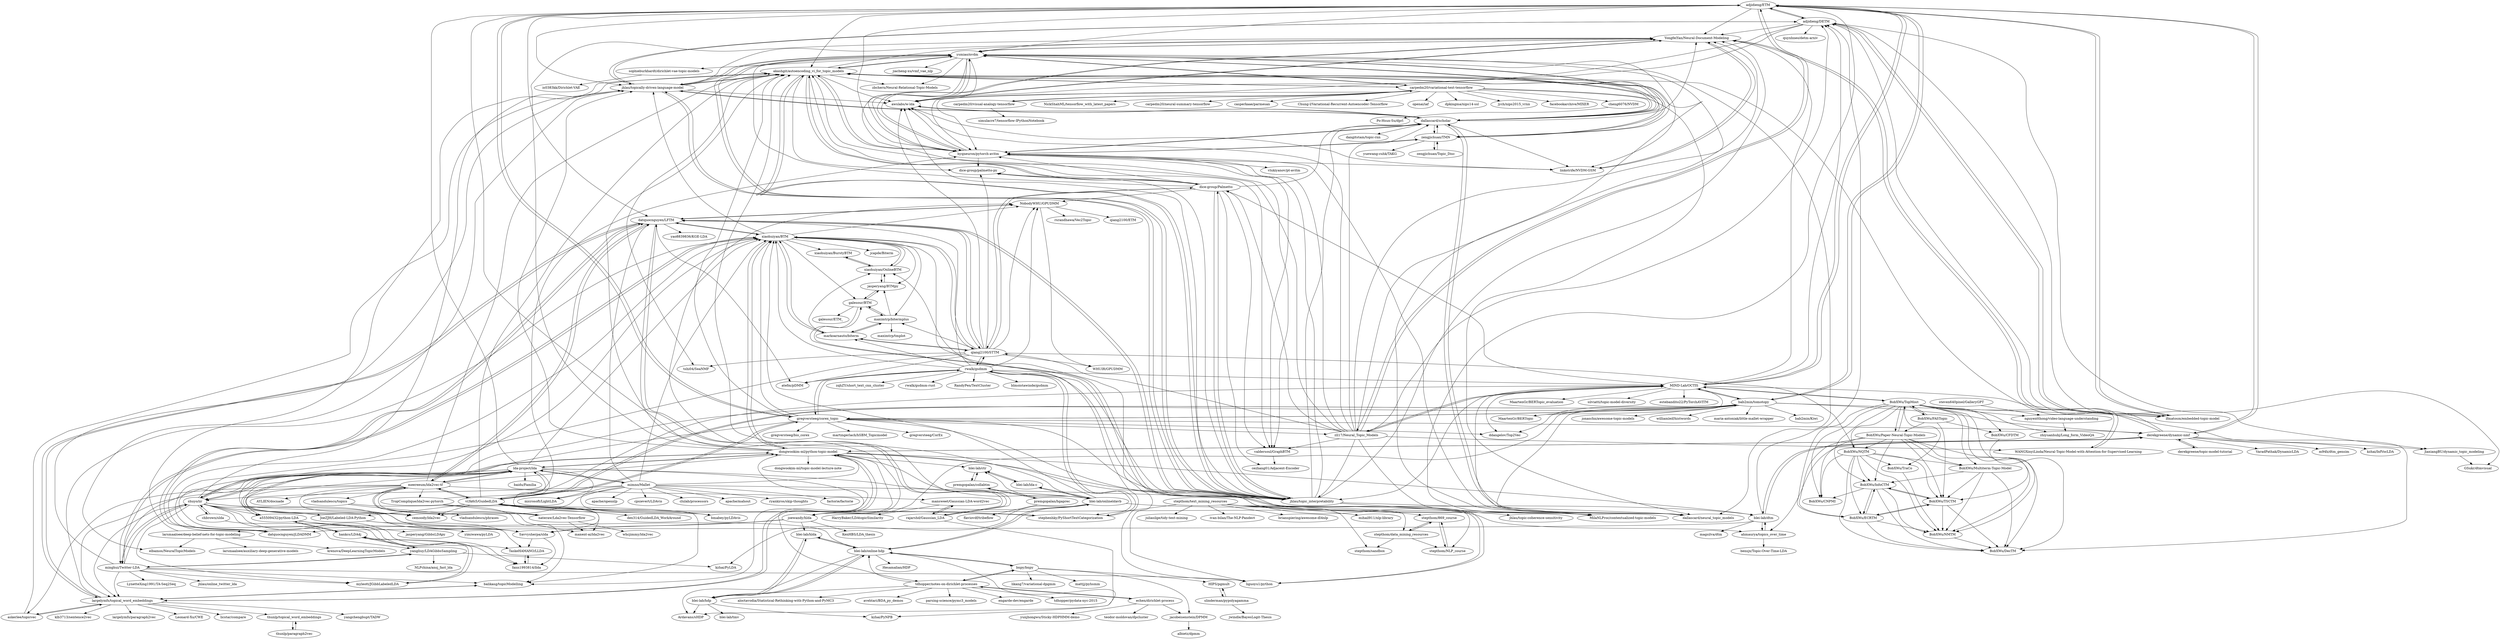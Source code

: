 digraph G {
"adjidieng/ETM" -> "adjidieng/DETM"
"adjidieng/ETM" -> "lfmatosm/embedded-topic-model"
"adjidieng/ETM" -> "zll17/Neural_Topic_Models"
"adjidieng/ETM" -> "MilaNLProc/contextualized-topic-models" ["e"=1]
"adjidieng/ETM" -> "akashgit/autoencoding_vi_for_topic_models"
"adjidieng/ETM" -> "MIND-Lab/OCTIS"
"adjidieng/ETM" -> "gregversteeg/corex_topic"
"adjidieng/ETM" -> "YongfeiYan/Neural-Document-Modeling"
"adjidieng/ETM" -> "bab2min/tomotopy"
"adjidieng/ETM" -> "jhlau/topically-driven-language-model"
"adjidieng/ETM" -> "derekgreene/dynamic-nmf"
"adjidieng/ETM" -> "ysmiao/nvdm"
"adjidieng/ETM" -> "hyqneuron/pytorch-avitm"
"adjidieng/ETM" -> "datquocnguyen/LFTM"
"adjidieng/ETM" -> "joewandy/hlda"
"bab2min/tomotopy" -> "MilaNLProc/contextualized-topic-models" ["e"=1]
"bab2min/tomotopy" -> "MIND-Lab/OCTIS"
"bab2min/tomotopy" -> "adjidieng/ETM"
"bab2min/tomotopy" -> "vi3k6i5/GuidedLDA"
"bab2min/tomotopy" -> "ddangelov/Top2Vec" ["e"=1]
"bab2min/tomotopy" -> "joewandy/hlda"
"bab2min/tomotopy" -> "gregversteeg/corex_topic"
"bab2min/tomotopy" -> "Savvysherpa/slda"
"bab2min/tomotopy" -> "MaartenGr/BERTopic" ["e"=1]
"bab2min/tomotopy" -> "jonaschn/awesome-topic-models"
"bab2min/tomotopy" -> "williamleif/histwords" ["e"=1]
"bab2min/tomotopy" -> "lfmatosm/embedded-topic-model"
"bab2min/tomotopy" -> "maria-antoniak/little-mallet-wrapper" ["e"=1]
"bab2min/tomotopy" -> "bab2min/Kiwi" ["e"=1]
"bab2min/tomotopy" -> "derekgreene/dynamic-nmf"
"mimno/Mallet" -> "factorie/factorie" ["e"=1]
"mimno/Mallet" -> "lda-project/lda"
"mimno/Mallet" -> "cemoody/lda2vec" ["e"=1]
"mimno/Mallet" -> "microsoft/LightLDA" ["e"=1]
"mimno/Mallet" -> "apache/opennlp" ["e"=1]
"mimno/Mallet" -> "xiaohuiyan/BTM"
"mimno/Mallet" -> "dongwookim-ml/python-topic-model"
"mimno/Mallet" -> "jhlau/topic_interpretability"
"mimno/Mallet" -> "cpsievert/LDAvis" ["e"=1]
"mimno/Mallet" -> "clulab/processors" ["e"=1]
"mimno/Mallet" -> "bmabey/pyLDAvis" ["e"=1]
"mimno/Mallet" -> "shuyo/iir"
"mimno/Mallet" -> "apache/mahout" ["e"=1]
"mimno/Mallet" -> "datquocnguyen/LFTM"
"mimno/Mallet" -> "ryankiros/skip-thoughts" ["e"=1]
"minghui/Twitter-LDA" -> "xiaohuiyan/BTM"
"minghui/Twitter-LDA" -> "myleott/JGibbLabeledLDA"
"minghui/Twitter-LDA" -> "yangliuy/LDAGibbsSampling"
"minghui/Twitter-LDA" -> "largelymfs/topical_word_embeddings"
"minghui/Twitter-LDA" -> "jhlau/online_twitter_lda"
"minghui/Twitter-LDA" -> "liguoyu1/python"
"minghui/Twitter-LDA" -> "LynetteXing1991/TA-Seq2Seq" ["e"=1]
"minghui/Twitter-LDA" -> "balikasg/topicModelling"
"minghui/Twitter-LDA" -> "jhlau/topically-driven-language-model"
"minghui/Twitter-LDA" -> "shuyo/iir"
"larsmaaloee/deep-belief-nets-for-topic-modeling" -> "krenova/DeepLearningTopicModels"
"larsmaaloee/deep-belief-nets-for-topic-modeling" -> "elbamos/NeuralTopicModels"
"larsmaaloee/deep-belief-nets-for-topic-modeling" -> "larsmaaloee/auxiliary-deep-generative-models" ["e"=1]
"larsmaaloee/deep-belief-nets-for-topic-modeling" -> "akashgit/autoencoding_vi_for_topic_models"
"markoarnauto/biterm" -> "maximtrp/bitermplus"
"markoarnauto/biterm" -> "xiaohuiyan/BTM"
"markoarnauto/biterm" -> "qiang2100/STTM"
"markoarnauto/biterm" -> "xiaohuiyan/OnlineBTM"
"TropComplique/lda2vec-pytorch" -> "nateraw/Lda2vec-Tensorflow"
"TropComplique/lda2vec-pytorch" -> "maxent-ai/lda2vec"
"TropComplique/lda2vec-pytorch" -> "hyqneuron/pytorch-avitm"
"shuyo/iir" -> "chbrown/slda"
"shuyo/iir" -> "dongwookim-ml/python-topic-model"
"shuyo/iir" -> "lda-project/lda"
"shuyo/iir" -> "TaskeHAMANO/LLDA"
"shuyo/iir" -> "myleott/JGibbLabeledLDA"
"shuyo/iir" -> "largelymfs/topical_word_embeddings"
"shuyo/iir" -> "xiaohuiyan/BTM"
"shuyo/iir" -> "minghui/Twitter-LDA"
"shuyo/iir" -> "a55509432/python-LDA"
"shuyo/iir" -> "JoeZJH/Labeled-LDA-Python"
"shuyo/iir" -> "cemoody/lda2vec" ["e"=1]
"shuyo/iir" -> "blei-lab/online-hdp"
"shuyo/iir" -> "akashgit/autoencoding_vi_for_topic_models"
"shuyo/iir" -> "Savvysherpa/slda"
"shuyo/iir" -> "fann1993814/llda"
"dice-group/Palmetto" -> "dice-group/palmetto-py"
"dice-group/Palmetto" -> "jhlau/topic_interpretability"
"dice-group/Palmetto" -> "akashgit/autoencoding_vi_for_topic_models"
"dice-group/Palmetto" -> "dallascard/scholar"
"dice-group/Palmetto" -> "qiang2100/STTM"
"dice-group/Palmetto" -> "ysmiao/nvdm"
"dice-group/Palmetto" -> "hyqneuron/pytorch-avitm"
"dice-group/Palmetto" -> "cezhang01/Adjacent-Encoder"
"dice-group/Palmetto" -> "NobodyWHU/GPUDMM"
"dice-group/Palmetto" -> "valdersoul/GraphBTM"
"qiang2100/STTM" -> "tshi04/SeaNMF"
"qiang2100/STTM" -> "datquocnguyen/LFTM"
"qiang2100/STTM" -> "rwalk/gsdmm"
"qiang2100/STTM" -> "NobodyWHU/GPUDMM"
"qiang2100/STTM" -> "markoarnauto/biterm"
"qiang2100/STTM" -> "datquocnguyen/jLDADMM"
"qiang2100/STTM" -> "maximtrp/bitermplus"
"qiang2100/STTM" -> "xiaohuiyan/BTM"
"qiang2100/STTM" -> "dice-group/Palmetto"
"qiang2100/STTM" -> "awslabs/w-lda"
"qiang2100/STTM" -> "WHUIR/GPUDMM"
"qiang2100/STTM" -> "BobXWu/NQTM"
"qiang2100/STTM" -> "dice-group/palmetto-py"
"qiang2100/STTM" -> "atefm/pDMM"
"zengjichuan/TMN" -> "zengjichuan/Topic_Disc"
"zengjichuan/TMN" -> "yuewang-cuhk/TAKG" ["e"=1]
"zengjichuan/TMN" -> "ysmiao/nvdm"
"zengjichuan/TMN" -> "hyqneuron/pytorch-avitm"
"zengjichuan/TMN" -> "dallascard/scholar"
"zengjichuan/TMN" -> "akashgit/autoencoding_vi_for_topic_models"
"derekgreene/topic-model-tutorial" -> "derekgreene/dynamic-nmf"
"dallascard/scholar" -> "awslabs/w-lda"
"dallascard/scholar" -> "hyqneuron/pytorch-avitm"
"dallascard/scholar" -> "dallascard/neural_topic_models"
"dallascard/scholar" -> "ysmiao/nvdm"
"dallascard/scholar" -> "linkstrife/NVDM-GSM"
"dallascard/scholar" -> "dangitstam/topic-rnn"
"dallascard/scholar" -> "YongfeiYan/Neural-Document-Modeling"
"dallascard/scholar" -> "akashgit/autoencoding_vi_for_topic_models"
"dallascard/scholar" -> "zengjichuan/TMN"
"dallascard/scholar" -> "jhlau/topically-driven-language-model"
"YongfeiYan/Neural-Document-Modeling" -> "WANGXinyiLinda/Neural-Topic-Model-with-Attention-for-Supervised-Learning"
"YongfeiYan/Neural-Document-Modeling" -> "linkstrife/NVDM-GSM"
"YongfeiYan/Neural-Document-Modeling" -> "awslabs/w-lda"
"YongfeiYan/Neural-Document-Modeling" -> "ysmiao/nvdm"
"YongfeiYan/Neural-Document-Modeling" -> "hyqneuron/pytorch-avitm"
"vi3k6i5/GuidedLDA" -> "gregversteeg/corex_topic"
"vi3k6i5/GuidedLDA" -> "bab2min/tomotopy"
"vi3k6i5/GuidedLDA" -> "JoeZJH/Labeled-LDA-Python"
"vi3k6i5/GuidedLDA" -> "meereeum/lda2vec-tf"
"vi3k6i5/GuidedLDA" -> "cemoody/lda2vec" ["e"=1]
"vi3k6i5/GuidedLDA" -> "bmabey/pyLDAvis" ["e"=1]
"vi3k6i5/GuidedLDA" -> "stephenhky/PyShortTextCategorization"
"vi3k6i5/GuidedLDA" -> "MilaNLProc/contextualized-topic-models" ["e"=1]
"vi3k6i5/GuidedLDA" -> "akashgit/autoencoding_vi_for_topic_models"
"vi3k6i5/GuidedLDA" -> "MIND-Lab/OCTIS"
"vi3k6i5/GuidedLDA" -> "Savvysherpa/slda"
"vi3k6i5/GuidedLDA" -> "lda-project/lda"
"vi3k6i5/GuidedLDA" -> "dex314/GuidedLDA_WorkAround"
"vi3k6i5/GuidedLDA" -> "balikasg/topicModelling"
"jhlau/topic_interpretability" -> "dice-group/Palmetto"
"jhlau/topic_interpretability" -> "akashgit/autoencoding_vi_for_topic_models"
"jhlau/topic_interpretability" -> "ysmiao/nvdm"
"jhlau/topic_interpretability" -> "dice-group/palmetto-py"
"jhlau/topic_interpretability" -> "datquocnguyen/LFTM"
"jhlau/topic_interpretability" -> "hyqneuron/pytorch-avitm"
"jhlau/topic_interpretability" -> "YongfeiYan/Neural-Document-Modeling"
"jhlau/topic_interpretability" -> "jhlau/topically-driven-language-model"
"jhlau/topic_interpretability" -> "awslabs/w-lda"
"jhlau/topic_interpretability" -> "dallascard/scholar"
"jhlau/topic_interpretability" -> "dallascard/neural_topic_models"
"jhlau/topic_interpretability" -> "jhlau/topic-coherence-sensitivity"
"zengjichuan/Topic_Disc" -> "zengjichuan/TMN"
"premgopalan/hgaprec" -> "premgopalan/collabtm"
"premgopalan/hgaprec" -> "flaviovdf/tribeflow"
"chbrown/slda" -> "shuyo/iir"
"chbrown/slda" -> "fann1993814/llda"
"sophieburkhardt/dirichlet-vae-topic-models" -> "is0383kk/Dirichlet-VAE"
"valdersoul/GraphBTM" -> "cezhang01/Adjacent-Encoder"
"premgopalan/collabtm" -> "blei-lab/ctr"
"premgopalan/collabtm" -> "premgopalan/hgaprec"
"JoeZJH/Labeled-LDA-Python" -> "TaskeHAMANO/LLDA"
"JoeZJH/Labeled-LDA-Python" -> "Savvysherpa/slda"
"nateraw/Lda2vec-Tensorflow" -> "meereeum/lda2vec-tf"
"nateraw/Lda2vec-Tensorflow" -> "maxent-ai/lda2vec"
"nateraw/Lda2vec-Tensorflow" -> "whcjimmy/lda2vec"
"BobXWu/Multiterm-Topic-Model" -> "BobXWu/NMTM"
"BobXWu/Multiterm-Topic-Model" -> "BobXWu/DecTM"
"BobXWu/Multiterm-Topic-Model" -> "BobXWu/InfoCTM"
"BobXWu/Multiterm-Topic-Model" -> "BobXWu/TSCTM"
"linkstrife/NVDM-GSM" -> "YongfeiYan/Neural-Document-Modeling"
"galesour/BTM" -> "jasperyang/BTMpy"
"galesour/BTM" -> "galesour/ETM_"
"galesour/BTM" -> "liguoyu1/python"
"galesour/BTM" -> "maximtrp/bitermplus"
"lda-project/lda" -> "cemoody/lda2vec" ["e"=1]
"lda-project/lda" -> "shuyo/iir"
"lda-project/lda" -> "dongwookim-ml/python-topic-model"
"lda-project/lda" -> "a55509432/python-LDA"
"lda-project/lda" -> "bmabey/pyLDAvis" ["e"=1]
"lda-project/lda" -> "baidu/Familia" ["e"=1]
"lda-project/lda" -> "yangliuy/LDAGibbsSampling"
"lda-project/lda" -> "microsoft/LightLDA" ["e"=1]
"lda-project/lda" -> "meereeum/lda2vec-tf"
"lda-project/lda" -> "mimno/Mallet"
"lda-project/lda" -> "xiaohuiyan/BTM"
"lda-project/lda" -> "blei-lab/onlineldavb"
"lda-project/lda" -> "minghui/Twitter-LDA"
"lda-project/lda" -> "tdhopper/notes-on-dirichlet-processes"
"lda-project/lda" -> "adjidieng/ETM"
"zll17/Neural_Topic_Models" -> "YongfeiYan/Neural-Document-Modeling"
"zll17/Neural_Topic_Models" -> "adjidieng/ETM"
"zll17/Neural_Topic_Models" -> "akashgit/autoencoding_vi_for_topic_models"
"zll17/Neural_Topic_Models" -> "WANGXinyiLinda/Neural-Topic-Model-with-Attention-for-Supervised-Learning"
"zll17/Neural_Topic_Models" -> "awslabs/w-lda"
"zll17/Neural_Topic_Models" -> "MIND-Lab/OCTIS"
"zll17/Neural_Topic_Models" -> "ysmiao/nvdm"
"zll17/Neural_Topic_Models" -> "MilaNLProc/contextualized-topic-models" ["e"=1]
"zll17/Neural_Topic_Models" -> "jhlau/topic_interpretability"
"zll17/Neural_Topic_Models" -> "qiang2100/STTM"
"zll17/Neural_Topic_Models" -> "adjidieng/DETM"
"zll17/Neural_Topic_Models" -> "hyqneuron/pytorch-avitm"
"zll17/Neural_Topic_Models" -> "dallascard/scholar"
"zll17/Neural_Topic_Models" -> "dice-group/Palmetto"
"zll17/Neural_Topic_Models" -> "valdersoul/GraphBTM"
"MIND-Lab/OCTIS" -> "MilaNLProc/contextualized-topic-models" ["e"=1]
"MIND-Lab/OCTIS" -> "adjidieng/ETM"
"MIND-Lab/OCTIS" -> "ddangelov/Top2Vec" ["e"=1]
"MIND-Lab/OCTIS" -> "MaartenGr/BERTopic" ["e"=1]
"MIND-Lab/OCTIS" -> "zll17/Neural_Topic_Models"
"MIND-Lab/OCTIS" -> "MaartenGr/BERTopic_evaluation"
"MIND-Lab/OCTIS" -> "bab2min/tomotopy"
"MIND-Lab/OCTIS" -> "BobXWu/TopMost"
"MIND-Lab/OCTIS" -> "jhlau/topic_interpretability"
"MIND-Lab/OCTIS" -> "silviatti/topic-model-diversity"
"MIND-Lab/OCTIS" -> "dice-group/Palmetto"
"MIND-Lab/OCTIS" -> "YongfeiYan/Neural-Document-Modeling"
"MIND-Lab/OCTIS" -> "estebandito22/PyTorchAVITM"
"MIND-Lab/OCTIS" -> "adjidieng/DETM"
"MIND-Lab/OCTIS" -> "lfmatosm/embedded-topic-model"
"vladsandulescu/topics" -> "vladsandulescu/phrases"
"vladsandulescu/topics" -> "balikasg/topicModelling"
"xiaohuiyan/BTM" -> "xiaohuiyan/OnlineBTM"
"xiaohuiyan/BTM" -> "markoarnauto/biterm"
"xiaohuiyan/BTM" -> "minghui/Twitter-LDA"
"xiaohuiyan/BTM" -> "jasperyang/BTMpy"
"xiaohuiyan/BTM" -> "xiaohuiyan/BurstyBTM"
"xiaohuiyan/BTM" -> "maximtrp/bitermplus"
"xiaohuiyan/BTM" -> "qiang2100/STTM"
"xiaohuiyan/BTM" -> "galesour/BTM"
"xiaohuiyan/BTM" -> "jcapde/Biterm"
"xiaohuiyan/BTM" -> "liguoyu1/python"
"xiaohuiyan/BTM" -> "datquocnguyen/LFTM"
"xiaohuiyan/BTM" -> "NobodyWHU/GPUDMM"
"xiaohuiyan/BTM" -> "dongwookim-ml/python-topic-model"
"xiaohuiyan/BTM" -> "datquocnguyen/jLDADMM"
"xiaohuiyan/BTM" -> "jhlau/topically-driven-language-model"
"awslabs/w-lda" -> "YongfeiYan/Neural-Document-Modeling"
"awslabs/w-lda" -> "dallascard/scholar"
"awslabs/w-lda" -> "linkstrife/NVDM-GSM"
"largelymfs/topical_word_embeddings" -> "askerlee/topicvec"
"largelymfs/topical_word_embeddings" -> "balikasg/topicModelling"
"largelymfs/topical_word_embeddings" -> "datquocnguyen/LFTM"
"largelymfs/topical_word_embeddings" -> "largelymfs/paragraph2vec" ["e"=1]
"largelymfs/topical_word_embeddings" -> "Leonard-Xu/CWE" ["e"=1]
"largelymfs/topical_word_embeddings" -> "licstar/compare" ["e"=1]
"largelymfs/topical_word_embeddings" -> "thunlp/topical_word_embeddings"
"largelymfs/topical_word_embeddings" -> "yangchengbupt/TADW" ["e"=1]
"largelymfs/topical_word_embeddings" -> "xiaohuiyan/BTM"
"largelymfs/topical_word_embeddings" -> "dongwookim-ml/python-topic-model"
"largelymfs/topical_word_embeddings" -> "klb3713/sentence2vec" ["e"=1]
"adjidieng/DETM" -> "adjidieng/ETM"
"adjidieng/DETM" -> "quynhneo/detm-arxiv"
"adjidieng/DETM" -> "lfmatosm/embedded-topic-model"
"adjidieng/DETM" -> "GSukr/dtmvisual"
"adjidieng/DETM" -> "YongfeiYan/Neural-Document-Modeling"
"adjidieng/DETM" -> "jhlau/topically-driven-language-model"
"adjidieng/DETM" -> "awslabs/w-lda"
"adjidieng/DETM" -> "hyqneuron/pytorch-avitm"
"adjidieng/DETM" -> "JiaxiangBU/dynamic_topic_modeling"
"dongwookim-ml/python-topic-model" -> "shuyo/iir"
"dongwookim-ml/python-topic-model" -> "akashgit/autoencoding_vi_for_topic_models"
"dongwookim-ml/python-topic-model" -> "dongwookim-ml/topic-model-lecture-note"
"dongwookim-ml/python-topic-model" -> "balikasg/topicModelling"
"dongwookim-ml/python-topic-model" -> "xiaohuiyan/BTM"
"dongwookim-ml/python-topic-model" -> "YongfeiYan/Neural-Document-Modeling"
"dongwookim-ml/python-topic-model" -> "lda-project/lda"
"dongwookim-ml/python-topic-model" -> "largelymfs/topical_word_embeddings"
"dongwookim-ml/python-topic-model" -> "jhlau/topic_interpretability"
"dongwookim-ml/python-topic-model" -> "blei-lab/ctr"
"dongwookim-ml/python-topic-model" -> "ahmaurya/topics_over_time"
"dongwookim-ml/python-topic-model" -> "derekgreene/dynamic-nmf"
"dongwookim-ml/python-topic-model" -> "joewandy/hlda"
"dongwookim-ml/python-topic-model" -> "jhlau/topically-driven-language-model"
"dongwookim-ml/python-topic-model" -> "blei-lab/dtm"
"xiaohuiyan/BurstyBTM" -> "xiaohuiyan/OnlineBTM"
"blei-lab/hlda" -> "blei-lab/hdp"
"blei-lab/hlda" -> "blei-lab/online-hdp"
"JiaxiangBU/dynamic_topic_modeling" -> "GSukr/dtmvisual"
"blei-lab/onlineldavb" -> "blei-lab/online-hdp"
"blei-lab/onlineldavb" -> "blei-lab/lda-c"
"blei-lab/onlineldavb" -> "blei-lab/ctr"
"blei-lab/onlineldavb" -> "xiaohuiyan/BTM"
"blei-lab/onlineldavb" -> "joewandy/hlda"
"blei-lab/onlineldavb" -> "dongwookim-ml/python-topic-model"
"blei-lab/onlineldavb" -> "kzhai/PyLDA"
"blei-lab/onlineldavb" -> "blei-lab/dtm"
"blei-lab/onlineldavb" -> "akashgit/autoencoding_vi_for_topic_models"
"blei-lab/lda-c" -> "blei-lab/ctr"
"blei-lab/lda-c" -> "blei-lab/onlineldavb"
"slinderman/pypolyagamma" -> "HIPS/pgmult"
"slinderman/pypolyagamma" -> "jwindle/BayesLogit-Thesis"
"xiaohuiyan/OnlineBTM" -> "xiaohuiyan/BurstyBTM"
"xiaohuiyan/OnlineBTM" -> "xiaohuiyan/BTM"
"xiaohuiyan/OnlineBTM" -> "jasperyang/BTMpy"
"BobXWu/NQTM" -> "BobXWu/NMTM"
"BobXWu/NQTM" -> "BobXWu/DecTM"
"BobXWu/NQTM" -> "BobXWu/TSCTM"
"BobXWu/NQTM" -> "BobXWu/InfoCTM"
"BobXWu/NQTM" -> "BobXWu/ECRTM"
"BobXWu/NQTM" -> "BobXWu/CNPMI"
"BobXWu/NQTM" -> "BobXWu/Multiterm-Topic-Model"
"BobXWu/NQTM" -> "BobXWu/TraCo"
"BobXWu/NMTM" -> "BobXWu/DecTM"
"WANGXinyiLinda/Neural-Topic-Model-with-Attention-for-Supervised-Learning" -> "YongfeiYan/Neural-Document-Modeling"
"derekgreene/dynamic-nmf" -> "blei-lab/dtm"
"derekgreene/dynamic-nmf" -> "JiaxiangBU/dynamic_topic_modeling"
"derekgreene/dynamic-nmf" -> "adjidieng/DETM"
"derekgreene/dynamic-nmf" -> "VaradPathak/DynamicLDA"
"derekgreene/dynamic-nmf" -> "m94h/dtm_gensim"
"derekgreene/dynamic-nmf" -> "kzhai/InfVocLDA"
"derekgreene/dynamic-nmf" -> "akashgit/autoencoding_vi_for_topic_models"
"derekgreene/dynamic-nmf" -> "adjidieng/ETM"
"derekgreene/dynamic-nmf" -> "derekgreene/topic-model-tutorial"
"derekgreene/dynamic-nmf" -> "ahmaurya/topics_over_time"
"derekgreene/dynamic-nmf" -> "dongwookim-ml/python-topic-model"
"maximtrp/bitermplus" -> "markoarnauto/biterm"
"maximtrp/bitermplus" -> "maximtrp/tmplot"
"maximtrp/bitermplus" -> "galesour/BTM"
"maximtrp/bitermplus" -> "jasperyang/BTMpy"
"blei-lab/hdp" -> "blei-lab/online-hdp"
"blei-lab/hdp" -> "blei-lab/hlda"
"blei-lab/hdp" -> "kzhai/PyNPB"
"blei-lab/hdp" -> "blei-lab/tmv"
"blei-lab/hdp" -> "Ardavans/sHDP"
"hankcs/LDA4j" -> "yangliuy/LDAGibbsSampling"
"hankcs/LDA4j" -> "myleott/JGibbLabeledLDA"
"hankcs/LDA4j" -> "a55509432/python-LDA"
"datquocnguyen/LFTM" -> "NobodyWHU/GPUDMM"
"datquocnguyen/LFTM" -> "datquocnguyen/jLDADMM"
"datquocnguyen/LFTM" -> "yao8839836/KGE-LDA"
"datquocnguyen/LFTM" -> "qiang2100/STTM"
"datquocnguyen/LFTM" -> "rajarshd/Gaussian_LDA"
"datquocnguyen/LFTM" -> "jhlau/topic_interpretability"
"datquocnguyen/LFTM" -> "largelymfs/topical_word_embeddings"
"datquocnguyen/LFTM" -> "atefm/pDMM"
"datquocnguyen/LFTM" -> "meereeum/lda2vec-tf"
"datquocnguyen/LFTM" -> "xiaohuiyan/BTM"
"lfmatosm/embedded-topic-model" -> "adjidieng/ETM"
"lfmatosm/embedded-topic-model" -> "adjidieng/DETM"
"echen/dirichlet-process" -> "tdhopper/notes-on-dirichlet-processes"
"echen/dirichlet-process" -> "teodor-moldovan/dpcluster"
"echen/dirichlet-process" -> "jacobeisenstein/DPMM"
"echen/dirichlet-process" -> "yunjhongwu/Sticky-HDPHMM-demo" ["e"=1]
"blei-lab/dtm" -> "derekgreene/dynamic-nmf"
"blei-lab/dtm" -> "ahmaurya/topics_over_time"
"blei-lab/dtm" -> "magsilva/dtm"
"blei-lab/dtm" -> "datquocnguyen/jLDADMM"
"blei-lab/dtm" -> "adjidieng/DETM"
"ahmaurya/topics_over_time" -> "bensjx/Topic-Over-Time-LDA"
"ahmaurya/topics_over_time" -> "blei-lab/dtm"
"askerlee/topicvec" -> "largelymfs/topical_word_embeddings"
"askerlee/topicvec" -> "jhlau/topically-driven-language-model"
"rajarshd/Gaussian_LDA" -> "mansweet/Gaussian-LDA-word2vec"
"rajarshd/Gaussian_LDA" -> "Ardavans/sHDP"
"rajarshd/Gaussian_LDA" -> "datquocnguyen/LFTM"
"rajarshd/Gaussian_LDA" -> "NobodyWHU/GPUDMM"
"blei-lab/online-hdp" -> "blei-lab/hdp"
"blei-lab/online-hdp" -> "Hesamalian/HDP"
"blei-lab/online-hdp" -> "blei-lab/hlda"
"blei-lab/online-hdp" -> "blei-lab/onlineldavb"
"blei-lab/online-hdp" -> "kzhai/PyNPB"
"blei-lab/online-hdp" -> "bnpy/bnpy"
"blei-lab/online-hdp" -> "Ardavans/sHDP"
"blei-lab/ctr" -> "premgopalan/collabtm"
"blei-lab/ctr" -> "blei-lab/lda-c"
"stepthom/869_course" -> "stepthom/data_mining_resources"
"stepthom/869_course" -> "stepthom/NLP_course"
"stepthom/NLP_course" -> "stepthom/869_course"
"HIPS/pgmult" -> "slinderman/pypolyagamma"
"gregversteeg/corex_topic" -> "vi3k6i5/GuidedLDA"
"gregversteeg/corex_topic" -> "gregversteeg/CorEx" ["e"=1]
"gregversteeg/corex_topic" -> "adjidieng/ETM"
"gregversteeg/corex_topic" -> "gregversteeg/bio_corex" ["e"=1]
"gregversteeg/corex_topic" -> "MilaNLProc/contextualized-topic-models" ["e"=1]
"gregversteeg/corex_topic" -> "ddangelov/Top2Vec" ["e"=1]
"gregversteeg/corex_topic" -> "rwalk/gsdmm"
"gregversteeg/corex_topic" -> "xiaohuiyan/BTM"
"gregversteeg/corex_topic" -> "cemoody/lda2vec" ["e"=1]
"gregversteeg/corex_topic" -> "derekgreene/dynamic-nmf"
"gregversteeg/corex_topic" -> "bab2min/tomotopy"
"gregversteeg/corex_topic" -> "martingerlach/hSBM_Topicmodel" ["e"=1]
"gregversteeg/corex_topic" -> "jhlau/topic_interpretability"
"gregversteeg/corex_topic" -> "akashgit/autoencoding_vi_for_topic_models"
"gregversteeg/corex_topic" -> "zll17/Neural_Topic_Models"
"tdhopper/notes-on-dirichlet-processes" -> "echen/dirichlet-process"
"tdhopper/notes-on-dirichlet-processes" -> "tdhopper/pydata-nyc-2015"
"tdhopper/notes-on-dirichlet-processes" -> "bnpy/bnpy"
"tdhopper/notes-on-dirichlet-processes" -> "aloctavodia/Statistical-Rethinking-with-Python-and-PyMC3" ["e"=1]
"tdhopper/notes-on-dirichlet-processes" -> "blei-lab/online-hdp"
"tdhopper/notes-on-dirichlet-processes" -> "avehtari/BDA_py_demos" ["e"=1]
"tdhopper/notes-on-dirichlet-processes" -> "parsing-science/pymc3_models" ["e"=1]
"tdhopper/notes-on-dirichlet-processes" -> "engarde-dev/engarde" ["e"=1]
"tdhopper/notes-on-dirichlet-processes" -> "blei-lab/hdp"
"a55509432/python-LDA" -> "yimiwawa/pyLDA"
"a55509432/python-LDA" -> "jasperyang/GibbsLDApy"
"a55509432/python-LDA" -> "lda-project/lda"
"a55509432/python-LDA" -> "hankcs/LDA4j"
"carpedm20/variational-text-tensorflow" -> "ysmiao/nvdm"
"carpedm20/variational-text-tensorflow" -> "akashgit/autoencoding_vi_for_topic_models"
"carpedm20/variational-text-tensorflow" -> "Chung-I/Variational-Recurrent-Autoencoder-Tensorflow" ["e"=1]
"carpedm20/variational-text-tensorflow" -> "carpedm20/visual-analogy-tensorflow"
"carpedm20/variational-text-tensorflow" -> "openai/iaf" ["e"=1]
"carpedm20/variational-text-tensorflow" -> "dpkingma/nips14-ssl" ["e"=1]
"carpedm20/variational-text-tensorflow" -> "jych/nips2015_vrnn" ["e"=1]
"carpedm20/variational-text-tensorflow" -> "hyqneuron/pytorch-avitm"
"carpedm20/variational-text-tensorflow" -> "dallascard/scholar"
"carpedm20/variational-text-tensorflow" -> "dallascard/neural_topic_models"
"carpedm20/variational-text-tensorflow" -> "cheng6076/NVDM"
"carpedm20/variational-text-tensorflow" -> "facebookarchive/MIXER" ["e"=1]
"carpedm20/variational-text-tensorflow" -> "NickShahML/tensorflow_with_latest_papers" ["e"=1]
"carpedm20/variational-text-tensorflow" -> "carpedm20/neural-summary-tensorflow" ["e"=1]
"carpedm20/variational-text-tensorflow" -> "casperkaae/parmesan" ["e"=1]
"BobXWu/Paper-Neural-Topic-Models" -> "BobXWu/ECRTM"
"BobXWu/Paper-Neural-Topic-Models" -> "BobXWu/InfoCTM"
"BobXWu/Paper-Neural-Topic-Models" -> "BobXWu/TSCTM"
"BobXWu/Paper-Neural-Topic-Models" -> "BobXWu/DecTM"
"BobXWu/Paper-Neural-Topic-Models" -> "BobXWu/NMTM"
"BobXWu/Paper-Neural-Topic-Models" -> "BobXWu/NQTM"
"BobXWu/Paper-Neural-Topic-Models" -> "BobXWu/TopMost"
"BobXWu/Paper-Neural-Topic-Models" -> "BobXWu/CNPMI"
"BobXWu/Paper-Neural-Topic-Models" -> "BobXWu/Multiterm-Topic-Model"
"TaskeHAMANO/LLDA" -> "fann1993814/llda"
"carpedm20/visual-analogy-tensorflow" -> "simulacre7/tensorflow-IPythonNotebook"
"carpedm20/visual-analogy-tensorflow" -> "carpedm20/variational-text-tensorflow"
"liguoyu1/python" -> "galesour/BTM"
"liguoyu1/python" -> "xiaohuiyan/OnlineBTM"
"BobXWu/TSCTM" -> "BobXWu/DecTM"
"BobXWu/TSCTM" -> "BobXWu/InfoCTM"
"BobXWu/TSCTM" -> "BobXWu/ECRTM"
"BobXWu/TSCTM" -> "BobXWu/NMTM"
"mansweet/Gaussian-LDA-word2vec" -> "HarryBaker/LDAtopicSimilarity"
"mansweet/Gaussian-LDA-word2vec" -> "rajarshd/Gaussian_LDA"
"balikasg/topicModelling" -> "largelymfs/topical_word_embeddings"
"datquocnguyen/jLDADMM" -> "datquocnguyen/LFTM"
"jacobeisenstein/DPMM" -> "albietz/dpmm"
"NobodyWHU/GPUDMM" -> "rsrandhawa/Vec2Topic"
"NobodyWHU/GPUDMM" -> "qiang2100/ETM"
"NobodyWHU/GPUDMM" -> "WHUIR/GPUDMM"
"NobodyWHU/GPUDMM" -> "datquocnguyen/LFTM"
"BobXWu/InfoCTM" -> "BobXWu/TSCTM"
"BobXWu/InfoCTM" -> "BobXWu/DecTM"
"BobXWu/InfoCTM" -> "BobXWu/NMTM"
"BobXWu/InfoCTM" -> "BobXWu/ECRTM"
"BobXWu/InfoCTM" -> "BobXWu/CNPMI"
"cheng6076/NVDM" -> "Po-Hsun-Su/dprl"
"BobXWu/TopMost" -> "BobXWu/Paper-Neural-Topic-Models"
"BobXWu/TopMost" -> "BobXWu/FASTopic"
"BobXWu/TopMost" -> "BobXWu/ECRTM"
"BobXWu/TopMost" -> "BobXWu/InfoCTM"
"BobXWu/TopMost" -> "BobXWu/TSCTM"
"BobXWu/TopMost" -> "BobXWu/NQTM"
"BobXWu/TopMost" -> "BobXWu/DecTM"
"BobXWu/TopMost" -> "BobXWu/CFDTM"
"BobXWu/TopMost" -> "BobXWu/NMTM"
"BobXWu/TopMost" -> "BobXWu/CNPMI"
"BobXWu/TopMost" -> "BobXWu/Multiterm-Topic-Model"
"BobXWu/TopMost" -> "nguyentthong/video-language-understanding"
"BobXWu/TopMost" -> "BobXWu/TraCo"
"BobXWu/TopMost" -> "zhiyuanhubj/Long_form_VideoQA"
"BobXWu/TopMost" -> "MIND-Lab/OCTIS"
"joewandy/hlda" -> "blei-lab/hlda"
"joewandy/hlda" -> "KenHBS/LDA_thesis"
"joewandy/hlda" -> "larsmaaloee/deep-belief-nets-for-topic-modeling"
"joewandy/hlda" -> "Savvysherpa/slda"
"Savvysherpa/slda" -> "fann1993814/llda"
"Savvysherpa/slda" -> "TaskeHAMANO/LLDA"
"BobXWu/ECRTM" -> "BobXWu/TSCTM"
"BobXWu/ECRTM" -> "BobXWu/InfoCTM"
"BobXWu/ECRTM" -> "BobXWu/DecTM"
"BobXWu/ECRTM" -> "BobXWu/NMTM"
"stepthom/text_mining_resources" -> "stepthom/data_mining_resources"
"stepthom/text_mining_resources" -> "stepthom/NLP_course"
"stepthom/text_mining_resources" -> "stepthom/869_course"
"stepthom/text_mining_resources" -> "ivan-bilan/The-NLP-Pandect" ["e"=1]
"stepthom/text_mining_resources" -> "stepthom/sandbox"
"stepthom/text_mining_resources" -> "brianspiering/awesome-dl4nlp" ["e"=1]
"stepthom/text_mining_resources" -> "mihail911/nlp-library" ["e"=1]
"stepthom/text_mining_resources" -> "stephenhky/PyShortTextCategorization"
"stepthom/text_mining_resources" -> "juliasilge/tidy-text-mining" ["e"=1]
"myleott/JGibbLabeledLDA" -> "hankcs/LDA4j"
"yangliuy/LDAGibbsSampling" -> "hankcs/LDA4j"
"yangliuy/LDAGibbsSampling" -> "NLPchina/ansj_fast_lda"
"yangliuy/LDAGibbsSampling" -> "kzhai/PyLDA"
"yangliuy/LDAGibbsSampling" -> "minghui/Twitter-LDA"
"fann1993814/llda" -> "TaskeHAMANO/LLDA"
"stephenhky/PyShortTextCategorization" -> "rwalk/gsdmm"
"stephenhky/PyShortTextCategorization" -> "vi3k6i5/GuidedLDA"
"ysmiao/nvdm" -> "akashgit/autoencoding_vi_for_topic_models"
"ysmiao/nvdm" -> "hyqneuron/pytorch-avitm"
"ysmiao/nvdm" -> "YongfeiYan/Neural-Document-Modeling"
"ysmiao/nvdm" -> "dallascard/scholar"
"ysmiao/nvdm" -> "linkstrife/NVDM-GSM"
"ysmiao/nvdm" -> "carpedm20/variational-text-tensorflow"
"ysmiao/nvdm" -> "dallascard/neural_topic_models"
"ysmiao/nvdm" -> "jiacheng-xu/vmf_vae_nlp" ["e"=1]
"ysmiao/nvdm" -> "zengjichuan/TMN"
"ysmiao/nvdm" -> "valdersoul/GraphBTM"
"ysmiao/nvdm" -> "jhlau/topically-driven-language-model"
"ysmiao/nvdm" -> "jhlau/topic_interpretability"
"ysmiao/nvdm" -> "awslabs/w-lda"
"ysmiao/nvdm" -> "zbchern/Neural-Relational-Topic-Models"
"ysmiao/nvdm" -> "sophieburkhardt/dirichlet-vae-topic-models"
"bnpy/bnpy" -> "blei-lab/online-hdp"
"bnpy/bnpy" -> "jacobeisenstein/DPMM"
"bnpy/bnpy" -> "mattjj/pyhsmm" ["e"=1]
"bnpy/bnpy" -> "HIPS/pgmult"
"bnpy/bnpy" -> "tdhopper/notes-on-dirichlet-processes"
"bnpy/bnpy" -> "likang7/variational-dpgmm"
"akashgit/autoencoding_vi_for_topic_models" -> "hyqneuron/pytorch-avitm"
"akashgit/autoencoding_vi_for_topic_models" -> "ysmiao/nvdm"
"akashgit/autoencoding_vi_for_topic_models" -> "jhlau/topic_interpretability"
"akashgit/autoencoding_vi_for_topic_models" -> "dallascard/neural_topic_models"
"akashgit/autoencoding_vi_for_topic_models" -> "YongfeiYan/Neural-Document-Modeling"
"akashgit/autoencoding_vi_for_topic_models" -> "carpedm20/variational-text-tensorflow"
"akashgit/autoencoding_vi_for_topic_models" -> "awslabs/w-lda"
"akashgit/autoencoding_vi_for_topic_models" -> "dallascard/scholar"
"akashgit/autoencoding_vi_for_topic_models" -> "dice-group/palmetto-py"
"akashgit/autoencoding_vi_for_topic_models" -> "zengjichuan/TMN"
"akashgit/autoencoding_vi_for_topic_models" -> "jhlau/topically-driven-language-model"
"akashgit/autoencoding_vi_for_topic_models" -> "valdersoul/GraphBTM"
"akashgit/autoencoding_vi_for_topic_models" -> "zbchern/Neural-Relational-Topic-Models"
"akashgit/autoencoding_vi_for_topic_models" -> "dice-group/Palmetto"
"akashgit/autoencoding_vi_for_topic_models" -> "tshi04/SeaNMF"
"dice-group/palmetto-py" -> "dice-group/Palmetto"
"stepthom/data_mining_resources" -> "stepthom/869_course"
"stepthom/data_mining_resources" -> "stepthom/NLP_course"
"stepthom/data_mining_resources" -> "stepthom/sandbox"
"BobXWu/FASTopic" -> "BobXWu/TopMost"
"BobXWu/FASTopic" -> "BobXWu/CFDTM"
"BobXWu/FASTopic" -> "BobXWu/TSCTM"
"BobXWu/FASTopic" -> "BobXWu/Paper-Neural-Topic-Models"
"nguyentthong/video-language-understanding" -> "zhiyuanhubj/Long_form_VideoQA"
"BobXWu/TraCo" -> "BobXWu/NMTM"
"meereeum/lda2vec-tf" -> "nateraw/Lda2vec-Tensorflow"
"meereeum/lda2vec-tf" -> "cemoody/lda2vec" ["e"=1]
"meereeum/lda2vec-tf" -> "mansweet/Gaussian-LDA-word2vec"
"meereeum/lda2vec-tf" -> "datquocnguyen/LFTM"
"meereeum/lda2vec-tf" -> "largelymfs/topical_word_embeddings"
"meereeum/lda2vec-tf" -> "vladsandulescu/topics"
"meereeum/lda2vec-tf" -> "akashgit/autoencoding_vi_for_topic_models"
"meereeum/lda2vec-tf" -> "askerlee/topicvec"
"meereeum/lda2vec-tf" -> "AYLIEN/docnade"
"meereeum/lda2vec-tf" -> "dongwookim-ml/python-topic-model"
"meereeum/lda2vec-tf" -> "TropComplique/lda2vec-pytorch"
"meereeum/lda2vec-tf" -> "lda-project/lda"
"meereeum/lda2vec-tf" -> "maxent-ai/lda2vec"
"meereeum/lda2vec-tf" -> "vi3k6i5/GuidedLDA"
"rwalk/gsdmm" -> "qiang2100/STTM"
"rwalk/gsdmm" -> "markoarnauto/biterm"
"rwalk/gsdmm" -> "NobodyWHU/GPUDMM"
"rwalk/gsdmm" -> "atefm/pDMM"
"rwalk/gsdmm" -> "rwalk/gsdmm-rust"
"rwalk/gsdmm" -> "gregversteeg/corex_topic"
"rwalk/gsdmm" -> "xiaohuiyan/BTM"
"rwalk/gsdmm" -> "jhlau/topic_interpretability"
"rwalk/gsdmm" -> "RandyPen/TextCluster" ["e"=1]
"rwalk/gsdmm" -> "blmoistawinde/gsdmm"
"rwalk/gsdmm" -> "stephenhky/PyShortTextCategorization"
"rwalk/gsdmm" -> "datquocnguyen/LFTM"
"rwalk/gsdmm" -> "MilaNLProc/contextualized-topic-models" ["e"=1]
"rwalk/gsdmm" -> "zqhZY/short_text_cnn_cluster" ["e"=1]
"rwalk/gsdmm" -> "MIND-Lab/OCTIS"
"jhlau/topically-driven-language-model" -> "ysmiao/nvdm"
"jhlau/topically-driven-language-model" -> "dallascard/scholar"
"jhlau/topically-driven-language-model" -> "akashgit/autoencoding_vi_for_topic_models"
"jhlau/topically-driven-language-model" -> "YongfeiYan/Neural-Document-Modeling"
"jhlau/topically-driven-language-model" -> "adjidieng/DETM"
"jhlau/topically-driven-language-model" -> "awslabs/w-lda"
"jhlau/topically-driven-language-model" -> "jhlau/topic_interpretability"
"jhlau/topically-driven-language-model" -> "elbamos/NeuralTopicModels"
"steven640pixel/GalleryGPT" -> "nguyentthong/video-language-understanding"
"BobXWu/CFDTM" -> "BobXWu/DecTM"
"thunlp/paragraph2vec" -> "thunlp/topical_word_embeddings"
"jasperyang/BTMpy" -> "galesour/BTM"
"jasperyang/BTMpy" -> "xiaohuiyan/OnlineBTM"
"hyqneuron/pytorch-avitm" -> "akashgit/autoencoding_vi_for_topic_models"
"hyqneuron/pytorch-avitm" -> "ysmiao/nvdm"
"hyqneuron/pytorch-avitm" -> "YongfeiYan/Neural-Document-Modeling"
"hyqneuron/pytorch-avitm" -> "dallascard/scholar"
"hyqneuron/pytorch-avitm" -> "vlukiyanov/pt-avitm"
"hyqneuron/pytorch-avitm" -> "linkstrife/NVDM-GSM"
"hyqneuron/pytorch-avitm" -> "awslabs/w-lda"
"hyqneuron/pytorch-avitm" -> "dice-group/palmetto-py"
"hyqneuron/pytorch-avitm" -> "zengjichuan/TMN"
"hyqneuron/pytorch-avitm" -> "dallascard/neural_topic_models"
"hyqneuron/pytorch-avitm" -> "valdersoul/GraphBTM"
"dallascard/neural_topic_models" -> "dallascard/scholar"
"thunlp/topical_word_embeddings" -> "thunlp/paragraph2vec"
"adjidieng/ETM" ["l"="53.287,26.383"]
"adjidieng/DETM" ["l"="53.301,26.398"]
"lfmatosm/embedded-topic-model" ["l"="53.306,26.416"]
"zll17/Neural_Topic_Models" ["l"="53.323,26.378"]
"MilaNLProc/contextualized-topic-models" ["l"="52.541,25.658"]
"akashgit/autoencoding_vi_for_topic_models" ["l"="53.303,26.353"]
"MIND-Lab/OCTIS" ["l"="53.34,26.393"]
"gregversteeg/corex_topic" ["l"="53.286,26.364"]
"YongfeiYan/Neural-Document-Modeling" ["l"="53.308,26.371"]
"bab2min/tomotopy" ["l"="53.276,26.402"]
"jhlau/topically-driven-language-model" ["l"="53.287,26.346"]
"derekgreene/dynamic-nmf" ["l"="53.259,26.413"]
"ysmiao/nvdm" ["l"="53.337,26.361"]
"hyqneuron/pytorch-avitm" ["l"="53.324,26.364"]
"datquocnguyen/LFTM" ["l"="53.283,26.309"]
"joewandy/hlda" ["l"="53.203,26.386"]
"vi3k6i5/GuidedLDA" ["l"="53.264,26.358"]
"ddangelov/Top2Vec" ["l"="52.649,25.709"]
"Savvysherpa/slda" ["l"="53.219,26.357"]
"MaartenGr/BERTopic" ["l"="52.677,25.766"]
"jonaschn/awesome-topic-models" ["l"="53.29,26.461"]
"williamleif/histwords" ["l"="52.158,25.078"]
"maria-antoniak/little-mallet-wrapper" ["l"="51.963,25.094"]
"bab2min/Kiwi" ["l"="-5.114,-23.093"]
"mimno/Mallet" ["l"="53.249,26.277"]
"factorie/factorie" ["l"="-2.877,18.643"]
"lda-project/lda" ["l"="53.199,26.295"]
"cemoody/lda2vec" ["l"="52.867,25.606"]
"microsoft/LightLDA" ["l"="57.817,23.504"]
"apache/opennlp" ["l"="-2.936,14.548"]
"xiaohuiyan/BTM" ["l"="53.276,26.289"]
"dongwookim-ml/python-topic-model" ["l"="53.239,26.345"]
"jhlau/topic_interpretability" ["l"="53.31,26.338"]
"cpsievert/LDAvis" ["l"="39.668,33.843"]
"clulab/processors" ["l"="-2.543,17.318"]
"bmabey/pyLDAvis" ["l"="52.754,25.655"]
"shuyo/iir" ["l"="53.203,26.314"]
"apache/mahout" ["l"="-2.79,14.586"]
"ryankiros/skip-thoughts" ["l"="46.18,27.768"]
"minghui/Twitter-LDA" ["l"="53.223,26.27"]
"myleott/JGibbLabeledLDA" ["l"="53.178,26.263"]
"yangliuy/LDAGibbsSampling" ["l"="53.181,26.245"]
"largelymfs/topical_word_embeddings" ["l"="53.25,26.301"]
"jhlau/online_twitter_lda" ["l"="53.218,26.22"]
"liguoyu1/python" ["l"="53.269,26.243"]
"LynetteXing1991/TA-Seq2Seq" ["l"="56.596,28.96"]
"balikasg/topicModelling" ["l"="53.23,26.292"]
"larsmaaloee/deep-belief-nets-for-topic-modeling" ["l"="53.213,26.409"]
"krenova/DeepLearningTopicModels" ["l"="53.189,26.441"]
"elbamos/NeuralTopicModels" ["l"="53.228,26.385"]
"larsmaaloee/auxiliary-deep-generative-models" ["l"="45.018,27.67"]
"markoarnauto/biterm" ["l"="53.314,26.276"]
"maximtrp/bitermplus" ["l"="53.32,26.254"]
"qiang2100/STTM" ["l"="53.324,26.305"]
"xiaohuiyan/OnlineBTM" ["l"="53.29,26.256"]
"TropComplique/lda2vec-pytorch" ["l"="53.239,26.367"]
"nateraw/Lda2vec-Tensorflow" ["l"="53.198,26.362"]
"maxent-ai/lda2vec" ["l"="53.215,26.369"]
"chbrown/slda" ["l"="53.164,26.313"]
"TaskeHAMANO/LLDA" ["l"="53.194,26.337"]
"a55509432/python-LDA" ["l"="53.152,26.266"]
"JoeZJH/Labeled-LDA-Python" ["l"="53.209,26.343"]
"blei-lab/online-hdp" ["l"="53.114,26.332"]
"fann1993814/llda" ["l"="53.181,26.331"]
"dice-group/Palmetto" ["l"="53.34,26.337"]
"dice-group/palmetto-py" ["l"="53.32,26.327"]
"dallascard/scholar" ["l"="53.334,26.35"]
"cezhang01/Adjacent-Encoder" ["l"="53.371,26.338"]
"NobodyWHU/GPUDMM" ["l"="53.306,26.295"]
"valdersoul/GraphBTM" ["l"="53.354,26.357"]
"tshi04/SeaNMF" ["l"="53.352,26.306"]
"rwalk/gsdmm" ["l"="53.335,26.32"]
"datquocnguyen/jLDADMM" ["l"="53.28,26.327"]
"awslabs/w-lda" ["l"="53.317,26.353"]
"WHUIR/GPUDMM" ["l"="53.33,26.282"]
"BobXWu/NQTM" ["l"="53.432,26.315"]
"atefm/pDMM" ["l"="53.337,26.292"]
"zengjichuan/TMN" ["l"="53.324,26.341"]
"zengjichuan/Topic_Disc" ["l"="53.311,26.317"]
"yuewang-cuhk/TAKG" ["l"="52.352,25.893"]
"derekgreene/topic-model-tutorial" ["l"="53.26,26.459"]
"dallascard/neural_topic_models" ["l"="53.354,26.346"]
"linkstrife/NVDM-GSM" ["l"="53.337,26.374"]
"dangitstam/topic-rnn" ["l"="53.389,26.331"]
"WANGXinyiLinda/Neural-Topic-Model-with-Attention-for-Supervised-Learning" ["l"="53.32,26.4"]
"meereeum/lda2vec-tf" ["l"="53.229,26.328"]
"stephenhky/PyShortTextCategorization" ["l"="53.365,26.386"]
"dex314/GuidedLDA_WorkAround" ["l"="53.253,26.383"]
"jhlau/topic-coherence-sensitivity" ["l"="53.362,26.32"]
"premgopalan/hgaprec" ["l"="53.1,26.445"]
"premgopalan/collabtm" ["l"="53.123,26.423"]
"flaviovdf/tribeflow" ["l"="53.079,26.464"]
"sophieburkhardt/dirichlet-vae-topic-models" ["l"="53.393,26.402"]
"is0383kk/Dirichlet-VAE" ["l"="53.415,26.422"]
"blei-lab/ctr" ["l"="53.154,26.393"]
"whcjimmy/lda2vec" ["l"="53.172,26.381"]
"BobXWu/Multiterm-Topic-Model" ["l"="53.466,26.325"]
"BobXWu/NMTM" ["l"="53.447,26.32"]
"BobXWu/DecTM" ["l"="53.454,26.325"]
"BobXWu/InfoCTM" ["l"="53.459,26.306"]
"BobXWu/TSCTM" ["l"="53.459,26.317"]
"galesour/BTM" ["l"="53.3,26.23"]
"jasperyang/BTMpy" ["l"="53.307,26.244"]
"galesour/ETM_" ["l"="53.311,26.202"]
"baidu/Familia" ["l"="53.309,27.373"]
"blei-lab/onlineldavb" ["l"="53.182,26.35"]
"tdhopper/notes-on-dirichlet-processes" ["l"="53.074,26.317"]
"MaartenGr/BERTopic_evaluation" ["l"="53.371,26.442"]
"BobXWu/TopMost" ["l"="53.444,26.339"]
"silviatti/topic-model-diversity" ["l"="53.349,26.437"]
"estebandito22/PyTorchAVITM" ["l"="53.375,26.423"]
"vladsandulescu/topics" ["l"="53.213,26.248"]
"vladsandulescu/phrases" ["l"="53.199,26.203"]
"xiaohuiyan/BurstyBTM" ["l"="53.283,26.236"]
"jcapde/Biterm" ["l"="53.272,26.257"]
"askerlee/topicvec" ["l"="53.259,26.322"]
"largelymfs/paragraph2vec" ["l"="53.175,25.345"]
"Leonard-Xu/CWE" ["l"="53.179,25.141"]
"licstar/compare" ["l"="53.18,25.249"]
"thunlp/topical_word_embeddings" ["l"="53.25,26.221"]
"yangchengbupt/TADW" ["l"="52.887,16.178"]
"klb3713/sentence2vec" ["l"="53.121,25.353"]
"quynhneo/detm-arxiv" ["l"="53.321,26.433"]
"GSukr/dtmvisual" ["l"="53.306,26.44"]
"JiaxiangBU/dynamic_topic_modeling" ["l"="53.286,26.435"]
"dongwookim-ml/topic-model-lecture-note" ["l"="53.191,26.374"]
"ahmaurya/topics_over_time" ["l"="53.23,26.418"]
"blei-lab/dtm" ["l"="53.24,26.395"]
"blei-lab/hlda" ["l"="53.123,26.357"]
"blei-lab/hdp" ["l"="53.096,26.345"]
"blei-lab/lda-c" ["l"="53.147,26.374"]
"kzhai/PyLDA" ["l"="53.16,26.29"]
"slinderman/pypolyagamma" ["l"="52.977,26.256"]
"HIPS/pgmult" ["l"="53.002,26.27"]
"jwindle/BayesLogit-Thesis" ["l"="52.954,26.244"]
"BobXWu/ECRTM" ["l"="53.446,26.309"]
"BobXWu/CNPMI" ["l"="53.449,26.301"]
"BobXWu/TraCo" ["l"="53.457,26.334"]
"VaradPathak/DynamicLDA" ["l"="53.239,26.446"]
"m94h/dtm_gensim" ["l"="53.256,26.44"]
"kzhai/InfVocLDA" ["l"="53.238,26.47"]
"maximtrp/tmplot" ["l"="53.342,26.229"]
"kzhai/PyNPB" ["l"="53.074,26.346"]
"blei-lab/tmv" ["l"="53.067,26.366"]
"Ardavans/sHDP" ["l"="53.138,26.323"]
"hankcs/LDA4j" ["l"="53.154,26.24"]
"yao8839836/KGE-LDA" ["l"="53.294,26.272"]
"rajarshd/Gaussian_LDA" ["l"="53.228,26.308"]
"echen/dirichlet-process" ["l"="53.025,26.319"]
"teodor-moldovan/dpcluster" ["l"="52.997,26.329"]
"jacobeisenstein/DPMM" ["l"="53.006,26.301"]
"yunjhongwu/Sticky-HDPHMM-demo" ["l"="45.195,27.564"]
"magsilva/dtm" ["l"="53.215,26.433"]
"bensjx/Topic-Over-Time-LDA" ["l"="53.211,26.454"]
"mansweet/Gaussian-LDA-word2vec" ["l"="53.184,26.311"]
"Hesamalian/HDP" ["l"="53.092,26.362"]
"bnpy/bnpy" ["l"="53.053,26.3"]
"stepthom/869_course" ["l"="53.486,26.491"]
"stepthom/data_mining_resources" ["l"="53.469,26.497"]
"stepthom/NLP_course" ["l"="53.474,26.479"]
"gregversteeg/CorEx" ["l"="53.463,29.841"]
"gregversteeg/bio_corex" ["l"="53.485,29.848"]
"martingerlach/hSBM_Topicmodel" ["l"="52.178,24.99"]
"tdhopper/pydata-nyc-2015" ["l"="53.039,26.342"]
"aloctavodia/Statistical-Rethinking-with-Python-and-PyMC3" ["l"="39.243,35.945"]
"avehtari/BDA_py_demos" ["l"="39.265,35.93"]
"parsing-science/pymc3_models" ["l"="39.186,36.022"]
"engarde-dev/engarde" ["l"="43.768,24.089"]
"yimiwawa/pyLDA" ["l"="53.116,26.254"]
"jasperyang/GibbsLDApy" ["l"="53.117,26.233"]
"carpedm20/variational-text-tensorflow" ["l"="53.382,26.364"]
"Chung-I/Variational-Recurrent-Autoencoder-Tensorflow" ["l"="57.731,29.32"]
"carpedm20/visual-analogy-tensorflow" ["l"="53.439,26.38"]
"openai/iaf" ["l"="46.004,29.288"]
"dpkingma/nips14-ssl" ["l"="45.021,27.691"]
"jych/nips2015_vrnn" ["l"="45.001,27.623"]
"cheng6076/NVDM" ["l"="53.42,26.394"]
"facebookarchive/MIXER" ["l"="46.026,27.713"]
"NickShahML/tensorflow_with_latest_papers" ["l"="46.15,27.801"]
"carpedm20/neural-summary-tensorflow" ["l"="46.245,27.824"]
"casperkaae/parmesan" ["l"="44.965,27.651"]
"BobXWu/Paper-Neural-Topic-Models" ["l"="53.469,26.313"]
"simulacre7/tensorflow-IPythonNotebook" ["l"="53.477,26.395"]
"HarryBaker/LDAtopicSimilarity" ["l"="53.147,26.301"]
"albietz/dpmm" ["l"="52.975,26.3"]
"rsrandhawa/Vec2Topic" ["l"="53.331,26.268"]
"qiang2100/ETM" ["l"="53.341,26.273"]
"Po-Hsun-Su/dprl" ["l"="53.444,26.413"]
"BobXWu/FASTopic" ["l"="53.481,26.329"]
"BobXWu/CFDTM" ["l"="53.47,26.342"]
"nguyentthong/video-language-understanding" ["l"="53.498,26.348"]
"zhiyuanhubj/Long_form_VideoQA" ["l"="53.48,26.355"]
"KenHBS/LDA_thesis" ["l"="53.171,26.421"]
"stepthom/text_mining_resources" ["l"="53.447,26.469"]
"ivan-bilan/The-NLP-Pandect" ["l"="52.746,25.694"]
"stepthom/sandbox" ["l"="53.449,26.501"]
"brianspiering/awesome-dl4nlp" ["l"="52.865,25.69"]
"mihail911/nlp-library" ["l"="23.554,14.959"]
"juliasilge/tidy-text-mining" ["l"="40.39,35.435"]
"NLPchina/ansj_fast_lda" ["l"="53.161,26.206"]
"jiacheng-xu/vmf_vae_nlp" ["l"="57.695,29.368"]
"zbchern/Neural-Relational-Topic-Models" ["l"="53.352,26.37"]
"mattjj/pyhsmm" ["l"="45.158,27.573"]
"likang7/variational-dpgmm" ["l"="53.035,26.277"]
"AYLIEN/docnade" ["l"="53.162,26.337"]
"rwalk/gsdmm-rust" ["l"="53.376,26.295"]
"RandyPen/TextCluster" ["l"="53.252,26.976"]
"blmoistawinde/gsdmm" ["l"="53.362,26.294"]
"zqhZY/short_text_cnn_cluster" ["l"="53.146,26.777"]
"steven640pixel/GalleryGPT" ["l"="53.531,26.348"]
"thunlp/paragraph2vec" ["l"="53.252,26.193"]
"vlukiyanov/pt-avitm" ["l"="53.357,26.411"]
}
